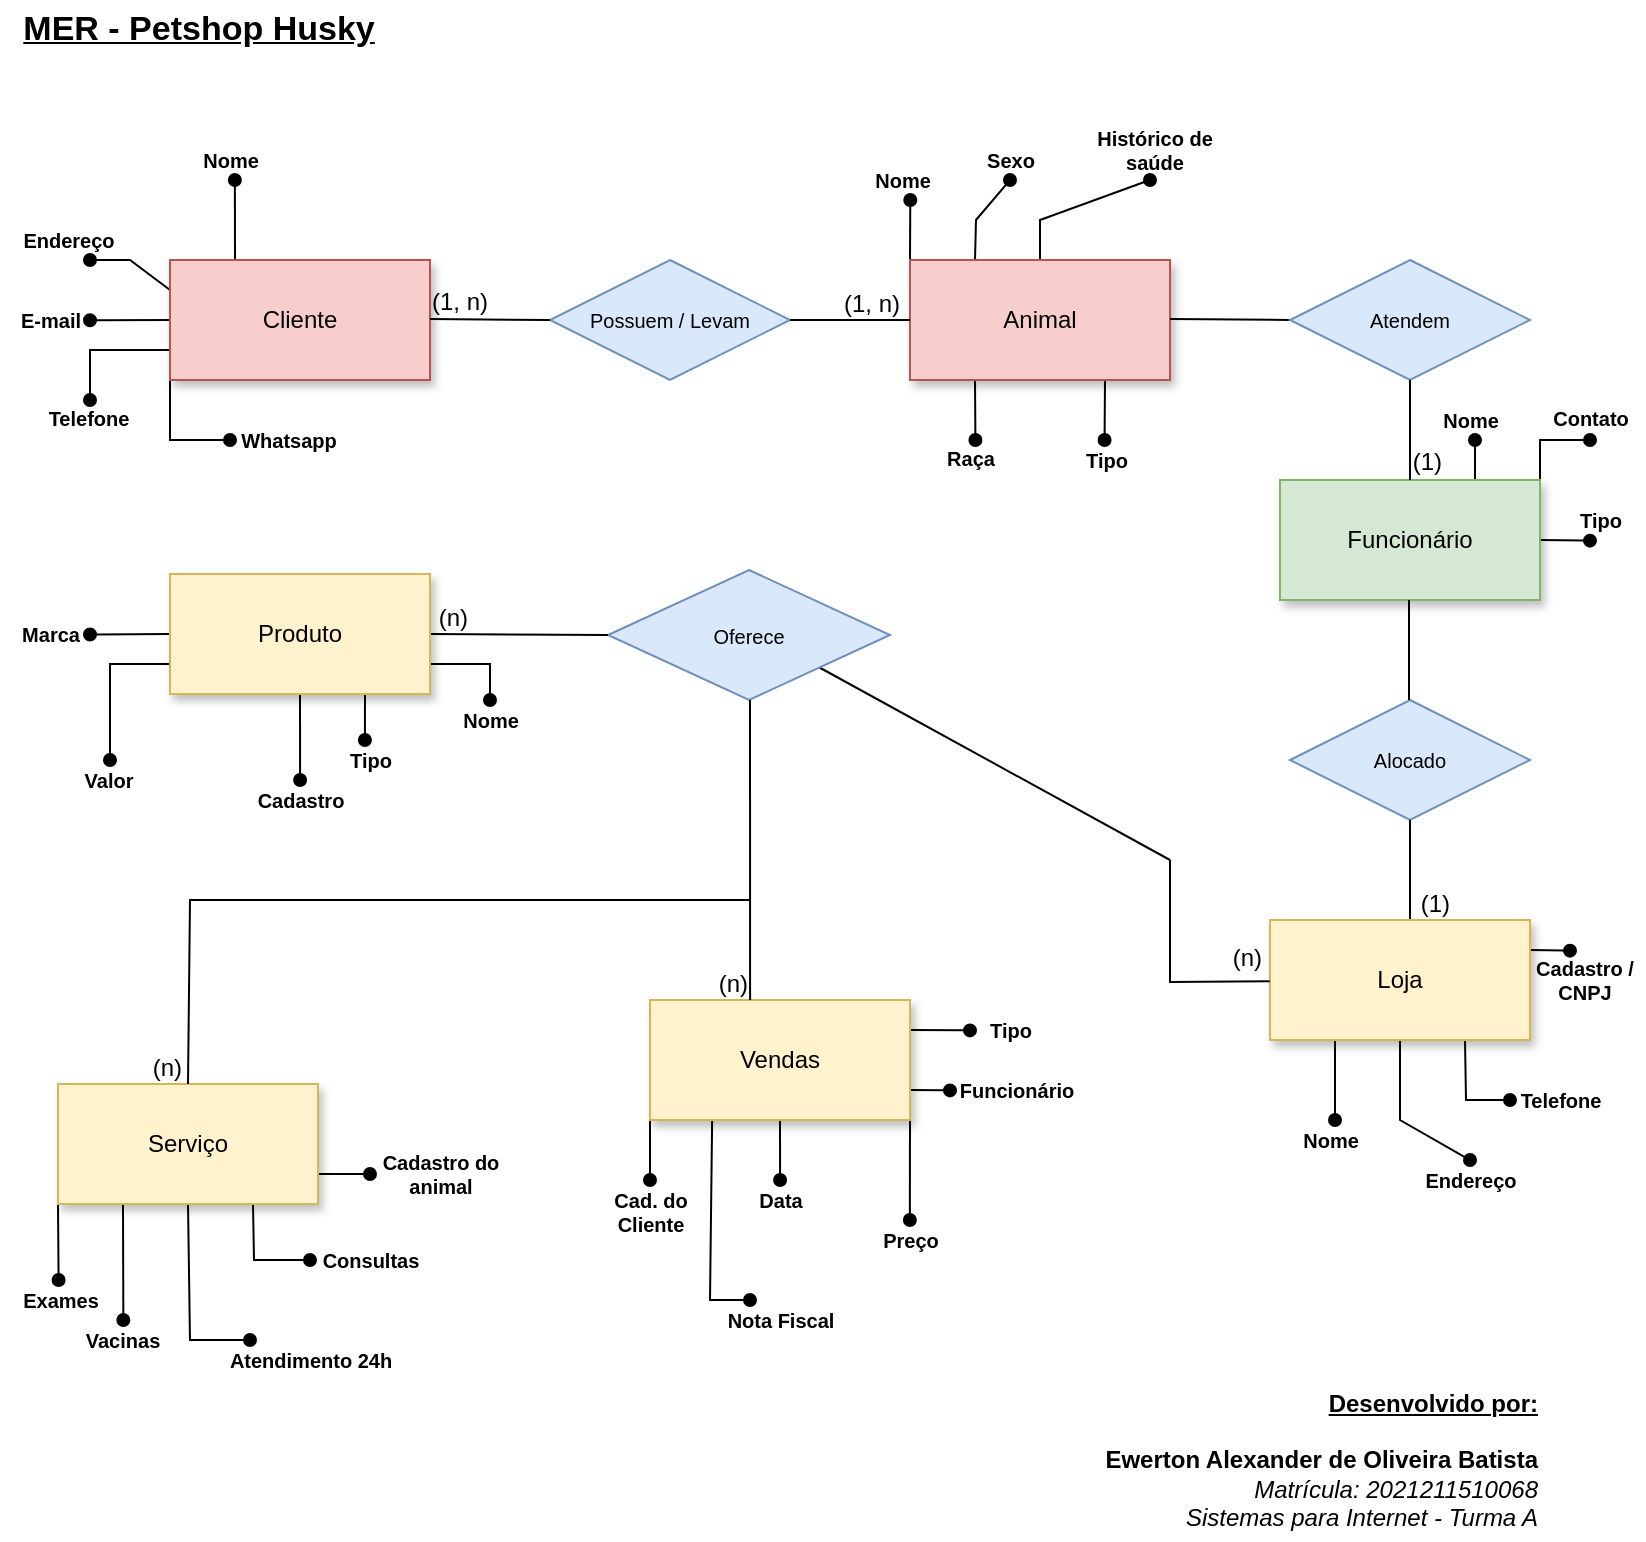 <mxfile version="16.6.4" type="device"><diagram id="sgAb1xBr0E4TFZB_cl2O" name="Page-1"><mxGraphModel dx="1221" dy="681" grid="1" gridSize="10" guides="1" tooltips="1" connect="1" arrows="1" fold="1" page="1" pageScale="1" pageWidth="827" pageHeight="1169" math="0" shadow="0"><root><mxCell id="0"/><mxCell id="1" parent="0"/><mxCell id="WpggaV1WLAbzh2W-L46N-54" style="rounded=0;orthogonalLoop=1;jettySize=auto;html=1;exitX=0;exitY=0.25;exitDx=0;exitDy=0;fontSize=10;endArrow=oval;endFill=1;" edge="1" parent="1" source="WpggaV1WLAbzh2W-L46N-1"><mxGeometry relative="1" as="geometry"><mxPoint x="50" y="140" as="targetPoint"/><Array as="points"><mxPoint x="70" y="140"/></Array></mxGeometry></mxCell><mxCell id="WpggaV1WLAbzh2W-L46N-56" style="edgeStyle=none;rounded=0;orthogonalLoop=1;jettySize=auto;html=1;exitX=0.25;exitY=0;exitDx=0;exitDy=0;fontSize=10;endArrow=oval;endFill=1;" edge="1" parent="1" source="WpggaV1WLAbzh2W-L46N-1"><mxGeometry relative="1" as="geometry"><mxPoint x="122.429" y="100" as="targetPoint"/></mxGeometry></mxCell><mxCell id="WpggaV1WLAbzh2W-L46N-57" style="edgeStyle=none;rounded=0;orthogonalLoop=1;jettySize=auto;html=1;exitX=0;exitY=0.5;exitDx=0;exitDy=0;fontSize=10;endArrow=oval;endFill=1;" edge="1" parent="1" source="WpggaV1WLAbzh2W-L46N-1"><mxGeometry relative="1" as="geometry"><mxPoint x="50" y="170.143" as="targetPoint"/></mxGeometry></mxCell><mxCell id="WpggaV1WLAbzh2W-L46N-58" style="edgeStyle=none;rounded=0;orthogonalLoop=1;jettySize=auto;html=1;exitX=0;exitY=0.75;exitDx=0;exitDy=0;fontSize=10;endArrow=oval;endFill=1;" edge="1" parent="1" source="WpggaV1WLAbzh2W-L46N-1"><mxGeometry relative="1" as="geometry"><mxPoint x="50" y="210" as="targetPoint"/><Array as="points"><mxPoint x="50" y="185"/></Array></mxGeometry></mxCell><mxCell id="WpggaV1WLAbzh2W-L46N-63" style="edgeStyle=none;rounded=0;orthogonalLoop=1;jettySize=auto;html=1;exitX=0;exitY=1;exitDx=0;exitDy=0;fontSize=10;endArrow=oval;endFill=1;" edge="1" parent="1" source="WpggaV1WLAbzh2W-L46N-1"><mxGeometry relative="1" as="geometry"><mxPoint x="120" y="230" as="targetPoint"/><Array as="points"><mxPoint x="90" y="230"/></Array></mxGeometry></mxCell><mxCell id="WpggaV1WLAbzh2W-L46N-1" value="&lt;font style=&quot;vertical-align: inherit&quot;&gt;&lt;font style=&quot;vertical-align: inherit&quot;&gt;Cliente&lt;/font&gt;&lt;/font&gt;" style="whiteSpace=wrap;html=1;align=center;shadow=1;fillColor=#f8cecc;strokeColor=#b85450;" vertex="1" parent="1"><mxGeometry x="90" y="140" width="130" height="60" as="geometry"/></mxCell><mxCell id="WpggaV1WLAbzh2W-L46N-5" value="&lt;font style=&quot;vertical-align: inherit&quot;&gt;&lt;font style=&quot;vertical-align: inherit&quot;&gt;&lt;font style=&quot;vertical-align: inherit&quot;&gt;&lt;font style=&quot;vertical-align: inherit ; font-size: 10px&quot;&gt;Possuem / Levam&lt;/font&gt;&lt;/font&gt;&lt;/font&gt;&lt;/font&gt;" style="shape=rhombus;perimeter=rhombusPerimeter;whiteSpace=wrap;html=1;align=center;fillColor=#dae8fc;strokeColor=#6c8ebf;" vertex="1" parent="1"><mxGeometry x="280" y="140" width="120" height="60" as="geometry"/></mxCell><mxCell id="WpggaV1WLAbzh2W-L46N-65" style="edgeStyle=none;rounded=0;orthogonalLoop=1;jettySize=auto;html=1;exitX=0;exitY=0;exitDx=0;exitDy=0;fontSize=10;endArrow=oval;endFill=1;" edge="1" parent="1" source="WpggaV1WLAbzh2W-L46N-6"><mxGeometry relative="1" as="geometry"><mxPoint x="460.143" y="110" as="targetPoint"/></mxGeometry></mxCell><mxCell id="WpggaV1WLAbzh2W-L46N-66" style="edgeStyle=none;rounded=0;orthogonalLoop=1;jettySize=auto;html=1;exitX=0.25;exitY=0;exitDx=0;exitDy=0;fontSize=10;endArrow=oval;endFill=1;" edge="1" parent="1" source="WpggaV1WLAbzh2W-L46N-6"><mxGeometry relative="1" as="geometry"><mxPoint x="510" y="100" as="targetPoint"/><Array as="points"><mxPoint x="493" y="120"/></Array></mxGeometry></mxCell><mxCell id="WpggaV1WLAbzh2W-L46N-67" style="edgeStyle=none;rounded=0;orthogonalLoop=1;jettySize=auto;html=1;exitX=0.25;exitY=1;exitDx=0;exitDy=0;fontSize=10;endArrow=oval;endFill=1;" edge="1" parent="1" source="WpggaV1WLAbzh2W-L46N-6"><mxGeometry relative="1" as="geometry"><mxPoint x="492.714" y="230" as="targetPoint"/></mxGeometry></mxCell><mxCell id="WpggaV1WLAbzh2W-L46N-68" style="edgeStyle=none;rounded=0;orthogonalLoop=1;jettySize=auto;html=1;exitX=0.75;exitY=1;exitDx=0;exitDy=0;fontSize=10;endArrow=oval;endFill=1;" edge="1" parent="1" source="WpggaV1WLAbzh2W-L46N-6"><mxGeometry relative="1" as="geometry"><mxPoint x="557.286" y="230" as="targetPoint"/></mxGeometry></mxCell><mxCell id="WpggaV1WLAbzh2W-L46N-73" style="edgeStyle=none;rounded=0;orthogonalLoop=1;jettySize=auto;html=1;exitX=0.5;exitY=0;exitDx=0;exitDy=0;fontSize=10;endArrow=oval;endFill=1;" edge="1" parent="1" source="WpggaV1WLAbzh2W-L46N-6"><mxGeometry relative="1" as="geometry"><mxPoint x="580" y="100" as="targetPoint"/><Array as="points"><mxPoint x="525" y="120"/></Array></mxGeometry></mxCell><mxCell id="WpggaV1WLAbzh2W-L46N-6" value="&lt;font style=&quot;vertical-align: inherit&quot;&gt;&lt;font style=&quot;vertical-align: inherit&quot;&gt;Animal&lt;/font&gt;&lt;/font&gt;" style="whiteSpace=wrap;html=1;align=center;shadow=1;fillColor=#f8cecc;strokeColor=#b85450;" vertex="1" parent="1"><mxGeometry x="460" y="140" width="130" height="60" as="geometry"/></mxCell><mxCell id="WpggaV1WLAbzh2W-L46N-7" value="" style="endArrow=none;html=1;rounded=0;" edge="1" parent="1"><mxGeometry relative="1" as="geometry"><mxPoint x="220" y="169.5" as="sourcePoint"/><mxPoint x="280" y="170" as="targetPoint"/></mxGeometry></mxCell><mxCell id="WpggaV1WLAbzh2W-L46N-8" value="(1, n)" style="resizable=0;html=1;align=right;verticalAlign=bottom;shadow=1;" connectable="0" vertex="1" parent="WpggaV1WLAbzh2W-L46N-7"><mxGeometry x="1" relative="1" as="geometry"><mxPoint x="-30" as="offset"/></mxGeometry></mxCell><mxCell id="WpggaV1WLAbzh2W-L46N-9" value="" style="endArrow=none;html=1;rounded=0;" edge="1" parent="1"><mxGeometry relative="1" as="geometry"><mxPoint x="590" y="169.5" as="sourcePoint"/><mxPoint x="650" y="170" as="targetPoint"/></mxGeometry></mxCell><mxCell id="WpggaV1WLAbzh2W-L46N-11" value="&lt;span style=&quot;font-size: 10px&quot;&gt;Atendem&lt;/span&gt;" style="shape=rhombus;perimeter=rhombusPerimeter;whiteSpace=wrap;html=1;align=center;fillColor=#dae8fc;strokeColor=#6c8ebf;" vertex="1" parent="1"><mxGeometry x="650" y="140" width="120" height="60" as="geometry"/></mxCell><mxCell id="WpggaV1WLAbzh2W-L46N-13" value="(1, n)" style="resizable=0;html=1;align=right;verticalAlign=bottom;shadow=1;" connectable="0" vertex="1" parent="1"><mxGeometry x="455.998" y="170.0" as="geometry"/></mxCell><mxCell id="WpggaV1WLAbzh2W-L46N-14" value="" style="line;strokeWidth=1;rotatable=0;dashed=0;labelPosition=right;align=left;verticalAlign=middle;spacingTop=0;spacingLeft=6;points=[];portConstraint=eastwest;shadow=0;fontSize=10;" vertex="1" parent="1"><mxGeometry x="400" y="165" width="60" height="10" as="geometry"/></mxCell><mxCell id="WpggaV1WLAbzh2W-L46N-75" style="edgeStyle=none;rounded=0;orthogonalLoop=1;jettySize=auto;html=1;exitX=0.75;exitY=0;exitDx=0;exitDy=0;fontSize=10;endArrow=oval;endFill=1;" edge="1" parent="1" source="WpggaV1WLAbzh2W-L46N-15"><mxGeometry relative="1" as="geometry"><mxPoint x="742.5" y="230" as="targetPoint"/></mxGeometry></mxCell><mxCell id="WpggaV1WLAbzh2W-L46N-76" style="edgeStyle=none;rounded=0;orthogonalLoop=1;jettySize=auto;html=1;exitX=1;exitY=0;exitDx=0;exitDy=0;fontSize=10;endArrow=oval;endFill=1;" edge="1" parent="1" source="WpggaV1WLAbzh2W-L46N-15"><mxGeometry relative="1" as="geometry"><mxPoint x="800" y="230" as="targetPoint"/><Array as="points"><mxPoint x="775" y="230"/></Array></mxGeometry></mxCell><mxCell id="WpggaV1WLAbzh2W-L46N-77" style="edgeStyle=none;rounded=0;orthogonalLoop=1;jettySize=auto;html=1;exitX=1;exitY=0.5;exitDx=0;exitDy=0;fontSize=10;endArrow=oval;endFill=1;" edge="1" parent="1" source="WpggaV1WLAbzh2W-L46N-15"><mxGeometry relative="1" as="geometry"><mxPoint x="800" y="280.333" as="targetPoint"/></mxGeometry></mxCell><mxCell id="WpggaV1WLAbzh2W-L46N-15" value="&lt;font style=&quot;vertical-align: inherit&quot;&gt;&lt;font style=&quot;vertical-align: inherit&quot;&gt;Funcionário&lt;/font&gt;&lt;/font&gt;" style="whiteSpace=wrap;html=1;align=center;shadow=1;fillColor=#d5e8d4;strokeColor=#82b366;" vertex="1" parent="1"><mxGeometry x="645" y="250" width="130" height="60" as="geometry"/></mxCell><mxCell id="WpggaV1WLAbzh2W-L46N-17" value="" style="endArrow=none;html=1;rounded=0;fontSize=10;entryX=0.5;entryY=1;entryDx=0;entryDy=0;" edge="1" parent="1" source="WpggaV1WLAbzh2W-L46N-15" target="WpggaV1WLAbzh2W-L46N-11"><mxGeometry width="50" height="50" relative="1" as="geometry"><mxPoint x="600" y="270" as="sourcePoint"/><mxPoint x="650" y="220" as="targetPoint"/></mxGeometry></mxCell><mxCell id="WpggaV1WLAbzh2W-L46N-18" value="&lt;font style=&quot;vertical-align: inherit&quot;&gt;&lt;font style=&quot;vertical-align: inherit&quot;&gt;&lt;font style=&quot;vertical-align: inherit&quot;&gt;&lt;font style=&quot;vertical-align: inherit&quot;&gt;&lt;font style=&quot;vertical-align: inherit&quot;&gt;&lt;font style=&quot;vertical-align: inherit&quot;&gt;&lt;font style=&quot;vertical-align: inherit&quot;&gt;&lt;font style=&quot;vertical-align: inherit&quot;&gt;(1)&lt;/font&gt;&lt;/font&gt;&lt;/font&gt;&lt;/font&gt;&lt;/font&gt;&lt;/font&gt;&lt;/font&gt;&lt;/font&gt;" style="resizable=0;html=1;align=right;verticalAlign=bottom;shadow=1;" connectable="0" vertex="1" parent="1"><mxGeometry x="659.998" y="180.0" as="geometry"><mxPoint x="67" y="69" as="offset"/></mxGeometry></mxCell><mxCell id="WpggaV1WLAbzh2W-L46N-20" value="&lt;span style=&quot;font-size: 10px&quot;&gt;Alocado&lt;/span&gt;" style="shape=rhombus;perimeter=rhombusPerimeter;whiteSpace=wrap;html=1;align=center;fillColor=#dae8fc;strokeColor=#6c8ebf;" vertex="1" parent="1"><mxGeometry x="650" y="360" width="120" height="60" as="geometry"/></mxCell><mxCell id="WpggaV1WLAbzh2W-L46N-21" value="" style="endArrow=none;html=1;rounded=0;fontSize=10;entryX=0.5;entryY=1;entryDx=0;entryDy=0;" edge="1" parent="1" target="WpggaV1WLAbzh2W-L46N-20"><mxGeometry width="50" height="50" relative="1" as="geometry"><mxPoint x="710" y="470" as="sourcePoint"/><mxPoint x="655" y="440" as="targetPoint"/></mxGeometry></mxCell><mxCell id="WpggaV1WLAbzh2W-L46N-22" value="" style="endArrow=none;html=1;rounded=0;fontSize=10;entryX=0.5;entryY=1;entryDx=0;entryDy=0;" edge="1" parent="1"><mxGeometry width="50" height="50" relative="1" as="geometry"><mxPoint x="709.5" y="360" as="sourcePoint"/><mxPoint x="709.5" y="310" as="targetPoint"/></mxGeometry></mxCell><mxCell id="WpggaV1WLAbzh2W-L46N-82" style="edgeStyle=none;rounded=0;orthogonalLoop=1;jettySize=auto;html=1;exitX=0.25;exitY=1;exitDx=0;exitDy=0;fontSize=10;endArrow=oval;endFill=1;" edge="1" parent="1" source="WpggaV1WLAbzh2W-L46N-23"><mxGeometry relative="1" as="geometry"><mxPoint x="672.5" y="570" as="targetPoint"/></mxGeometry></mxCell><mxCell id="WpggaV1WLAbzh2W-L46N-83" style="edgeStyle=none;rounded=0;orthogonalLoop=1;jettySize=auto;html=1;exitX=0.5;exitY=1;exitDx=0;exitDy=0;fontSize=10;endArrow=oval;endFill=1;" edge="1" parent="1" source="WpggaV1WLAbzh2W-L46N-23"><mxGeometry relative="1" as="geometry"><mxPoint x="740" y="590" as="targetPoint"/><Array as="points"><mxPoint x="705" y="570"/></Array></mxGeometry></mxCell><mxCell id="WpggaV1WLAbzh2W-L46N-84" style="edgeStyle=none;rounded=0;orthogonalLoop=1;jettySize=auto;html=1;exitX=0.75;exitY=1;exitDx=0;exitDy=0;fontSize=10;endArrow=oval;endFill=1;" edge="1" parent="1" source="WpggaV1WLAbzh2W-L46N-23"><mxGeometry relative="1" as="geometry"><mxPoint x="760" y="560" as="targetPoint"/><Array as="points"><mxPoint x="738" y="560"/></Array></mxGeometry></mxCell><mxCell id="WpggaV1WLAbzh2W-L46N-88" style="edgeStyle=none;rounded=0;orthogonalLoop=1;jettySize=auto;html=1;exitX=1;exitY=0.25;exitDx=0;exitDy=0;fontSize=10;endArrow=oval;endFill=1;" edge="1" parent="1" source="WpggaV1WLAbzh2W-L46N-23"><mxGeometry relative="1" as="geometry"><mxPoint x="790" y="485.333" as="targetPoint"/></mxGeometry></mxCell><mxCell id="WpggaV1WLAbzh2W-L46N-23" value="&lt;font style=&quot;vertical-align: inherit&quot;&gt;&lt;font style=&quot;vertical-align: inherit&quot;&gt;Loja&lt;/font&gt;&lt;/font&gt;" style="whiteSpace=wrap;html=1;align=center;shadow=1;fillColor=#fff2cc;strokeColor=#d6b656;" vertex="1" parent="1"><mxGeometry x="640" y="470" width="130" height="60" as="geometry"/></mxCell><mxCell id="WpggaV1WLAbzh2W-L46N-25" value="&lt;font style=&quot;vertical-align: inherit&quot;&gt;&lt;font style=&quot;vertical-align: inherit&quot;&gt;&lt;font style=&quot;vertical-align: inherit&quot;&gt;&lt;font style=&quot;vertical-align: inherit&quot;&gt;&lt;font style=&quot;vertical-align: inherit&quot;&gt;&lt;font style=&quot;vertical-align: inherit&quot;&gt;&lt;font style=&quot;vertical-align: inherit&quot;&gt;&lt;font style=&quot;vertical-align: inherit&quot;&gt;(1)&lt;/font&gt;&lt;/font&gt;&lt;/font&gt;&lt;/font&gt;&lt;/font&gt;&lt;/font&gt;&lt;/font&gt;&lt;/font&gt;" style="resizable=0;html=1;align=right;verticalAlign=bottom;shadow=1;" connectable="0" vertex="1" parent="1"><mxGeometry x="728.998" y="463.0" as="geometry"><mxPoint x="2" y="7" as="offset"/></mxGeometry></mxCell><mxCell id="WpggaV1WLAbzh2W-L46N-26" value="" style="endArrow=none;html=1;rounded=0;fontSize=10;entryX=-0.024;entryY=0.427;entryDx=0;entryDy=0;entryPerimeter=0;" edge="1" parent="1"><mxGeometry width="50" height="50" relative="1" as="geometry"><mxPoint x="590" y="440" as="sourcePoint"/><mxPoint x="639.88" y="500.62" as="targetPoint"/><Array as="points"><mxPoint x="590" y="501"/></Array></mxGeometry></mxCell><mxCell id="WpggaV1WLAbzh2W-L46N-29" value="" style="endArrow=none;html=1;rounded=0;fontSize=10;entryX=1;entryY=1;entryDx=0;entryDy=0;" edge="1" parent="1" target="WpggaV1WLAbzh2W-L46N-30"><mxGeometry width="50" height="50" relative="1" as="geometry"><mxPoint x="590" y="440" as="sourcePoint"/><mxPoint x="490" y="350" as="targetPoint"/></mxGeometry></mxCell><mxCell id="WpggaV1WLAbzh2W-L46N-30" value="&lt;font style=&quot;vertical-align: inherit&quot;&gt;&lt;font style=&quot;vertical-align: inherit&quot;&gt;&lt;font style=&quot;vertical-align: inherit&quot;&gt;&lt;font style=&quot;vertical-align: inherit ; font-size: 10px&quot;&gt;Oferece&lt;/font&gt;&lt;/font&gt;&lt;/font&gt;&lt;/font&gt;" style="shape=rhombus;perimeter=rhombusPerimeter;whiteSpace=wrap;html=1;align=center;fillColor=#dae8fc;strokeColor=#6c8ebf;" vertex="1" parent="1"><mxGeometry x="309" y="295" width="141" height="65" as="geometry"/></mxCell><mxCell id="WpggaV1WLAbzh2W-L46N-31" value="" style="endArrow=none;html=1;rounded=0;fontSize=10;exitX=0;exitY=0.5;exitDx=0;exitDy=0;entryX=1;entryY=0.5;entryDx=0;entryDy=0;" edge="1" parent="1" source="WpggaV1WLAbzh2W-L46N-30" target="WpggaV1WLAbzh2W-L46N-32"><mxGeometry width="50" height="50" relative="1" as="geometry"><mxPoint x="610" y="310" as="sourcePoint"/><mxPoint x="260" y="320" as="targetPoint"/></mxGeometry></mxCell><mxCell id="WpggaV1WLAbzh2W-L46N-93" style="edgeStyle=none;rounded=0;orthogonalLoop=1;jettySize=auto;html=1;exitX=0.75;exitY=1;exitDx=0;exitDy=0;fontSize=10;endArrow=oval;endFill=1;" edge="1" parent="1" source="WpggaV1WLAbzh2W-L46N-32"><mxGeometry relative="1" as="geometry"><mxPoint x="187.448" y="380" as="targetPoint"/></mxGeometry></mxCell><mxCell id="WpggaV1WLAbzh2W-L46N-94" style="edgeStyle=none;rounded=0;orthogonalLoop=1;jettySize=auto;html=1;exitX=1;exitY=0.75;exitDx=0;exitDy=0;fontSize=10;endArrow=oval;endFill=1;" edge="1" parent="1" source="WpggaV1WLAbzh2W-L46N-32"><mxGeometry relative="1" as="geometry"><mxPoint x="250.0" y="360" as="targetPoint"/><Array as="points"><mxPoint x="250" y="342"/></Array></mxGeometry></mxCell><mxCell id="WpggaV1WLAbzh2W-L46N-95" style="edgeStyle=none;rounded=0;orthogonalLoop=1;jettySize=auto;html=1;exitX=0.5;exitY=1;exitDx=0;exitDy=0;fontSize=10;endArrow=oval;endFill=1;" edge="1" parent="1" source="WpggaV1WLAbzh2W-L46N-32"><mxGeometry relative="1" as="geometry"><mxPoint x="155.048" y="400" as="targetPoint"/></mxGeometry></mxCell><mxCell id="WpggaV1WLAbzh2W-L46N-102" style="edgeStyle=none;rounded=0;orthogonalLoop=1;jettySize=auto;html=1;exitX=0;exitY=0.75;exitDx=0;exitDy=0;fontSize=10;endArrow=oval;endFill=1;" edge="1" parent="1" source="WpggaV1WLAbzh2W-L46N-32"><mxGeometry relative="1" as="geometry"><mxPoint x="60" y="390" as="targetPoint"/><Array as="points"><mxPoint x="60" y="342"/></Array></mxGeometry></mxCell><mxCell id="WpggaV1WLAbzh2W-L46N-103" style="edgeStyle=none;rounded=0;orthogonalLoop=1;jettySize=auto;html=1;exitX=0;exitY=0.5;exitDx=0;exitDy=0;fontSize=10;endArrow=oval;endFill=1;" edge="1" parent="1" source="WpggaV1WLAbzh2W-L46N-32"><mxGeometry relative="1" as="geometry"><mxPoint x="50" y="327.286" as="targetPoint"/></mxGeometry></mxCell><mxCell id="WpggaV1WLAbzh2W-L46N-32" value="&lt;font style=&quot;vertical-align: inherit&quot;&gt;&lt;font style=&quot;vertical-align: inherit&quot;&gt;Produto&lt;/font&gt;&lt;/font&gt;" style="whiteSpace=wrap;html=1;align=center;shadow=1;fillColor=#fff2cc;strokeColor=#d6b656;" vertex="1" parent="1"><mxGeometry x="90" y="297" width="130" height="60" as="geometry"/></mxCell><mxCell id="WpggaV1WLAbzh2W-L46N-105" style="edgeStyle=none;rounded=0;orthogonalLoop=1;jettySize=auto;html=1;exitX=0;exitY=1;exitDx=0;exitDy=0;fontSize=10;endArrow=oval;endFill=1;" edge="1" parent="1" source="WpggaV1WLAbzh2W-L46N-33"><mxGeometry relative="1" as="geometry"><mxPoint x="34.294" y="650" as="targetPoint"/></mxGeometry></mxCell><mxCell id="WpggaV1WLAbzh2W-L46N-106" style="edgeStyle=none;rounded=0;orthogonalLoop=1;jettySize=auto;html=1;exitX=0.25;exitY=1;exitDx=0;exitDy=0;fontSize=10;endArrow=oval;endFill=1;" edge="1" parent="1" source="WpggaV1WLAbzh2W-L46N-33"><mxGeometry relative="1" as="geometry"><mxPoint x="66.667" y="670" as="targetPoint"/></mxGeometry></mxCell><mxCell id="WpggaV1WLAbzh2W-L46N-107" style="edgeStyle=none;rounded=0;orthogonalLoop=1;jettySize=auto;html=1;exitX=0.5;exitY=1;exitDx=0;exitDy=0;fontSize=10;endArrow=oval;endFill=1;" edge="1" parent="1" source="WpggaV1WLAbzh2W-L46N-33"><mxGeometry relative="1" as="geometry"><mxPoint x="130" y="680" as="targetPoint"/><Array as="points"><mxPoint x="100" y="680"/></Array></mxGeometry></mxCell><mxCell id="WpggaV1WLAbzh2W-L46N-112" style="edgeStyle=none;rounded=0;orthogonalLoop=1;jettySize=auto;html=1;exitX=0.75;exitY=1;exitDx=0;exitDy=0;fontSize=10;endArrow=oval;endFill=1;" edge="1" parent="1" source="WpggaV1WLAbzh2W-L46N-33"><mxGeometry relative="1" as="geometry"><mxPoint x="160" y="640" as="targetPoint"/><Array as="points"><mxPoint x="132" y="640"/></Array></mxGeometry></mxCell><mxCell id="WpggaV1WLAbzh2W-L46N-114" style="edgeStyle=none;rounded=0;orthogonalLoop=1;jettySize=auto;html=1;exitX=1;exitY=0.75;exitDx=0;exitDy=0;fontSize=10;endArrow=oval;endFill=1;" edge="1" parent="1" source="WpggaV1WLAbzh2W-L46N-33"><mxGeometry relative="1" as="geometry"><mxPoint x="190" y="597" as="targetPoint"/></mxGeometry></mxCell><mxCell id="WpggaV1WLAbzh2W-L46N-33" value="&lt;font style=&quot;vertical-align: inherit&quot;&gt;&lt;font style=&quot;vertical-align: inherit&quot;&gt;Serviço&lt;/font&gt;&lt;/font&gt;" style="whiteSpace=wrap;html=1;align=center;shadow=1;fillColor=#fff2cc;strokeColor=#d6b656;" vertex="1" parent="1"><mxGeometry x="34" y="552" width="130" height="60" as="geometry"/></mxCell><mxCell id="WpggaV1WLAbzh2W-L46N-116" style="edgeStyle=none;rounded=0;orthogonalLoop=1;jettySize=auto;html=1;exitX=0;exitY=1;exitDx=0;exitDy=0;fontSize=10;endArrow=oval;endFill=1;" edge="1" parent="1" source="WpggaV1WLAbzh2W-L46N-34"><mxGeometry relative="1" as="geometry"><mxPoint x="330" y="600" as="targetPoint"/></mxGeometry></mxCell><mxCell id="WpggaV1WLAbzh2W-L46N-117" style="edgeStyle=none;rounded=0;orthogonalLoop=1;jettySize=auto;html=1;exitX=0.239;exitY=1;exitDx=0;exitDy=0;fontSize=10;endArrow=oval;endFill=1;exitPerimeter=0;" edge="1" parent="1" source="WpggaV1WLAbzh2W-L46N-34"><mxGeometry relative="1" as="geometry"><mxPoint x="380" y="660" as="targetPoint"/><Array as="points"><mxPoint x="360" y="660"/></Array></mxGeometry></mxCell><mxCell id="WpggaV1WLAbzh2W-L46N-118" style="edgeStyle=none;rounded=0;orthogonalLoop=1;jettySize=auto;html=1;exitX=0.5;exitY=1;exitDx=0;exitDy=0;fontSize=10;endArrow=oval;endFill=1;" edge="1" parent="1" source="WpggaV1WLAbzh2W-L46N-34"><mxGeometry relative="1" as="geometry"><mxPoint x="395.047" y="600" as="targetPoint"/></mxGeometry></mxCell><mxCell id="WpggaV1WLAbzh2W-L46N-119" style="edgeStyle=none;rounded=0;orthogonalLoop=1;jettySize=auto;html=1;exitX=1;exitY=1;exitDx=0;exitDy=0;fontSize=10;endArrow=oval;endFill=1;" edge="1" parent="1" source="WpggaV1WLAbzh2W-L46N-34"><mxGeometry relative="1" as="geometry"><mxPoint x="459.93" y="620" as="targetPoint"/></mxGeometry></mxCell><mxCell id="WpggaV1WLAbzh2W-L46N-120" style="edgeStyle=none;rounded=0;orthogonalLoop=1;jettySize=auto;html=1;exitX=1;exitY=0.75;exitDx=0;exitDy=0;fontSize=10;endArrow=oval;endFill=1;" edge="1" parent="1" source="WpggaV1WLAbzh2W-L46N-34"><mxGeometry relative="1" as="geometry"><mxPoint x="480" y="555.2" as="targetPoint"/></mxGeometry></mxCell><mxCell id="WpggaV1WLAbzh2W-L46N-127" style="edgeStyle=none;rounded=0;orthogonalLoop=1;jettySize=auto;html=1;exitX=1;exitY=0.25;exitDx=0;exitDy=0;fontSize=10;endArrow=oval;endFill=1;" edge="1" parent="1" source="WpggaV1WLAbzh2W-L46N-34"><mxGeometry relative="1" as="geometry"><mxPoint x="490" y="525.2" as="targetPoint"/></mxGeometry></mxCell><mxCell id="WpggaV1WLAbzh2W-L46N-34" value="&lt;font style=&quot;vertical-align: inherit&quot;&gt;&lt;font style=&quot;vertical-align: inherit&quot;&gt;Vendas&lt;/font&gt;&lt;/font&gt;" style="whiteSpace=wrap;html=1;align=center;shadow=1;fillColor=#fff2cc;strokeColor=#d6b656;" vertex="1" parent="1"><mxGeometry x="330" y="510" width="130" height="60" as="geometry"/></mxCell><mxCell id="WpggaV1WLAbzh2W-L46N-35" value="" style="endArrow=none;html=1;rounded=0;fontSize=10;exitX=0.385;exitY=0;exitDx=0;exitDy=0;exitPerimeter=0;" edge="1" parent="1" source="WpggaV1WLAbzh2W-L46N-34"><mxGeometry width="50" height="50" relative="1" as="geometry"><mxPoint x="330" y="410" as="sourcePoint"/><mxPoint x="380" y="360" as="targetPoint"/></mxGeometry></mxCell><mxCell id="WpggaV1WLAbzh2W-L46N-36" value="" style="endArrow=none;html=1;rounded=0;fontSize=10;entryX=0.5;entryY=0;entryDx=0;entryDy=0;" edge="1" parent="1" target="WpggaV1WLAbzh2W-L46N-33"><mxGeometry width="50" height="50" relative="1" as="geometry"><mxPoint x="380" y="460" as="sourcePoint"/><mxPoint x="100" y="530" as="targetPoint"/><Array as="points"><mxPoint x="100" y="460"/></Array></mxGeometry></mxCell><mxCell id="WpggaV1WLAbzh2W-L46N-37" value="&lt;font style=&quot;vertical-align: inherit&quot;&gt;&lt;font style=&quot;vertical-align: inherit&quot;&gt;&lt;font style=&quot;vertical-align: inherit&quot;&gt;&lt;font style=&quot;vertical-align: inherit&quot;&gt;&lt;font style=&quot;vertical-align: inherit&quot;&gt;&lt;font style=&quot;vertical-align: inherit&quot;&gt;&lt;font style=&quot;vertical-align: inherit&quot;&gt;&lt;font style=&quot;vertical-align: inherit&quot;&gt;(n)&lt;/font&gt;&lt;/font&gt;&lt;/font&gt;&lt;/font&gt;&lt;/font&gt;&lt;/font&gt;&lt;/font&gt;&lt;/font&gt;" style="resizable=0;html=1;align=right;verticalAlign=bottom;shadow=1;" connectable="0" vertex="1" parent="1"><mxGeometry x="239.998" y="327.0" as="geometry"/></mxCell><mxCell id="WpggaV1WLAbzh2W-L46N-38" value="&lt;font style=&quot;vertical-align: inherit&quot;&gt;&lt;font style=&quot;vertical-align: inherit&quot;&gt;&lt;font style=&quot;vertical-align: inherit&quot;&gt;&lt;font style=&quot;vertical-align: inherit&quot;&gt;&lt;font style=&quot;vertical-align: inherit&quot;&gt;&lt;font style=&quot;vertical-align: inherit&quot;&gt;&lt;font style=&quot;vertical-align: inherit&quot;&gt;&lt;font style=&quot;vertical-align: inherit&quot;&gt;(n)&lt;/font&gt;&lt;/font&gt;&lt;/font&gt;&lt;/font&gt;&lt;/font&gt;&lt;/font&gt;&lt;/font&gt;&lt;/font&gt;" style="resizable=0;html=1;align=right;verticalAlign=bottom;shadow=1;" connectable="0" vertex="1" parent="1"><mxGeometry x="96.998" y="552.0" as="geometry"/></mxCell><mxCell id="WpggaV1WLAbzh2W-L46N-39" value="&lt;font style=&quot;vertical-align: inherit&quot;&gt;&lt;font style=&quot;vertical-align: inherit&quot;&gt;&lt;font style=&quot;vertical-align: inherit&quot;&gt;&lt;font style=&quot;vertical-align: inherit&quot;&gt;&lt;font style=&quot;vertical-align: inherit&quot;&gt;&lt;font style=&quot;vertical-align: inherit&quot;&gt;&lt;font style=&quot;vertical-align: inherit&quot;&gt;&lt;font style=&quot;vertical-align: inherit&quot;&gt;(n)&lt;/font&gt;&lt;/font&gt;&lt;/font&gt;&lt;/font&gt;&lt;/font&gt;&lt;/font&gt;&lt;/font&gt;&lt;/font&gt;" style="resizable=0;html=1;align=right;verticalAlign=bottom;shadow=1;" connectable="0" vertex="1" parent="1"><mxGeometry x="379.498" y="510.0" as="geometry"/></mxCell><mxCell id="WpggaV1WLAbzh2W-L46N-59" value="&lt;b&gt;Nome&lt;/b&gt;" style="text;html=1;align=center;verticalAlign=middle;resizable=0;points=[];autosize=1;strokeColor=none;fillColor=none;fontSize=10;" vertex="1" parent="1"><mxGeometry x="100" y="80" width="40" height="20" as="geometry"/></mxCell><mxCell id="WpggaV1WLAbzh2W-L46N-60" value="&lt;b&gt;Endereço&lt;/b&gt;" style="text;html=1;align=center;verticalAlign=middle;resizable=0;points=[];autosize=1;strokeColor=none;fillColor=none;fontSize=10;" vertex="1" parent="1"><mxGeometry x="9" y="120" width="60" height="20" as="geometry"/></mxCell><mxCell id="WpggaV1WLAbzh2W-L46N-61" value="&lt;b&gt;E-mail&lt;/b&gt;" style="text;html=1;align=center;verticalAlign=middle;resizable=0;points=[];autosize=1;strokeColor=none;fillColor=none;fontSize=10;" vertex="1" parent="1"><mxGeometry x="5" y="160" width="50" height="20" as="geometry"/></mxCell><mxCell id="WpggaV1WLAbzh2W-L46N-62" value="&lt;b&gt;Telefone&lt;/b&gt;" style="text;html=1;align=center;verticalAlign=middle;resizable=0;points=[];autosize=1;strokeColor=none;fillColor=none;fontSize=10;" vertex="1" parent="1"><mxGeometry x="19" y="209" width="60" height="20" as="geometry"/></mxCell><mxCell id="WpggaV1WLAbzh2W-L46N-64" value="&lt;b&gt;Whatsapp&lt;/b&gt;" style="text;html=1;align=center;verticalAlign=middle;resizable=0;points=[];autosize=1;strokeColor=none;fillColor=none;fontSize=10;" vertex="1" parent="1"><mxGeometry x="119" y="220" width="60" height="20" as="geometry"/></mxCell><mxCell id="WpggaV1WLAbzh2W-L46N-69" value="&lt;b&gt;Nome&lt;/b&gt;" style="text;html=1;align=center;verticalAlign=middle;resizable=0;points=[];autosize=1;strokeColor=none;fillColor=none;fontSize=10;" vertex="1" parent="1"><mxGeometry x="436" y="90" width="40" height="20" as="geometry"/></mxCell><mxCell id="WpggaV1WLAbzh2W-L46N-70" value="&lt;b&gt;Sexo&lt;/b&gt;" style="text;html=1;align=center;verticalAlign=middle;resizable=0;points=[];autosize=1;strokeColor=none;fillColor=none;fontSize=10;" vertex="1" parent="1"><mxGeometry x="490" y="80" width="40" height="20" as="geometry"/></mxCell><mxCell id="WpggaV1WLAbzh2W-L46N-71" value="&lt;b&gt;Raça&lt;/b&gt;" style="text;html=1;align=center;verticalAlign=middle;resizable=0;points=[];autosize=1;strokeColor=none;fillColor=none;fontSize=10;" vertex="1" parent="1"><mxGeometry x="470" y="229" width="40" height="20" as="geometry"/></mxCell><mxCell id="WpggaV1WLAbzh2W-L46N-72" value="&lt;b&gt;Tipo&lt;/b&gt;" style="text;html=1;align=center;verticalAlign=middle;resizable=0;points=[];autosize=1;strokeColor=none;fillColor=none;fontSize=10;" vertex="1" parent="1"><mxGeometry x="538" y="230" width="40" height="20" as="geometry"/></mxCell><mxCell id="WpggaV1WLAbzh2W-L46N-74" value="&lt;b&gt;Histórico de&lt;br&gt;saúde&lt;br&gt;&lt;/b&gt;" style="text;html=1;align=center;verticalAlign=middle;resizable=0;points=[];autosize=1;strokeColor=none;fillColor=none;fontSize=10;" vertex="1" parent="1"><mxGeometry x="547" y="70" width="70" height="30" as="geometry"/></mxCell><mxCell id="WpggaV1WLAbzh2W-L46N-78" value="&lt;b&gt;Nome&lt;/b&gt;" style="text;html=1;align=center;verticalAlign=middle;resizable=0;points=[];autosize=1;strokeColor=none;fillColor=none;fontSize=10;" vertex="1" parent="1"><mxGeometry x="720" y="210" width="40" height="20" as="geometry"/></mxCell><mxCell id="WpggaV1WLAbzh2W-L46N-79" value="&lt;b&gt;Contato&lt;/b&gt;" style="text;html=1;align=center;verticalAlign=middle;resizable=0;points=[];autosize=1;strokeColor=none;fillColor=none;fontSize=10;" vertex="1" parent="1"><mxGeometry x="775" y="209" width="50" height="20" as="geometry"/></mxCell><mxCell id="WpggaV1WLAbzh2W-L46N-80" value="&lt;b&gt;Tipo&lt;/b&gt;" style="text;html=1;align=center;verticalAlign=middle;resizable=0;points=[];autosize=1;strokeColor=none;fillColor=none;fontSize=10;" vertex="1" parent="1"><mxGeometry x="785" y="260" width="40" height="20" as="geometry"/></mxCell><mxCell id="WpggaV1WLAbzh2W-L46N-85" value="&lt;b&gt;Nome&lt;/b&gt;" style="text;html=1;align=center;verticalAlign=middle;resizable=0;points=[];autosize=1;strokeColor=none;fillColor=none;fontSize=10;" vertex="1" parent="1"><mxGeometry x="650" y="570" width="40" height="20" as="geometry"/></mxCell><mxCell id="WpggaV1WLAbzh2W-L46N-86" value="&lt;b&gt;Endereço&lt;/b&gt;" style="text;html=1;align=center;verticalAlign=middle;resizable=0;points=[];autosize=1;strokeColor=none;fillColor=none;fontSize=10;" vertex="1" parent="1"><mxGeometry x="710" y="590" width="60" height="20" as="geometry"/></mxCell><mxCell id="WpggaV1WLAbzh2W-L46N-87" value="&lt;b&gt;Telefone&lt;/b&gt;" style="text;html=1;align=center;verticalAlign=middle;resizable=0;points=[];autosize=1;strokeColor=none;fillColor=none;fontSize=10;" vertex="1" parent="1"><mxGeometry x="755" y="550" width="60" height="20" as="geometry"/></mxCell><mxCell id="WpggaV1WLAbzh2W-L46N-89" value="&lt;b&gt;Cadastro /&lt;br&gt;CNPJ&lt;br&gt;&lt;/b&gt;" style="text;html=1;align=center;verticalAlign=middle;resizable=0;points=[];autosize=1;strokeColor=none;fillColor=none;fontSize=10;" vertex="1" parent="1"><mxGeometry x="767" y="485" width="60" height="30" as="geometry"/></mxCell><mxCell id="WpggaV1WLAbzh2W-L46N-92" value="&lt;font style=&quot;vertical-align: inherit&quot;&gt;&lt;font style=&quot;vertical-align: inherit&quot;&gt;&lt;font style=&quot;vertical-align: inherit&quot;&gt;&lt;font style=&quot;vertical-align: inherit&quot;&gt;&lt;font style=&quot;vertical-align: inherit&quot;&gt;&lt;font style=&quot;vertical-align: inherit&quot;&gt;&lt;font style=&quot;vertical-align: inherit&quot;&gt;&lt;font style=&quot;vertical-align: inherit&quot;&gt;(n)&lt;/font&gt;&lt;/font&gt;&lt;/font&gt;&lt;/font&gt;&lt;/font&gt;&lt;/font&gt;&lt;/font&gt;&lt;/font&gt;" style="resizable=0;html=1;align=right;verticalAlign=bottom;shadow=1;" connectable="0" vertex="1" parent="1"><mxGeometry x="738.998" y="473.0" as="geometry"><mxPoint x="-102" y="24" as="offset"/></mxGeometry></mxCell><mxCell id="WpggaV1WLAbzh2W-L46N-98" value="&lt;b&gt;Nome&lt;/b&gt;" style="text;html=1;align=center;verticalAlign=middle;resizable=0;points=[];autosize=1;strokeColor=none;fillColor=none;fontSize=10;" vertex="1" parent="1"><mxGeometry x="230" y="360" width="40" height="20" as="geometry"/></mxCell><mxCell id="WpggaV1WLAbzh2W-L46N-99" value="&lt;b&gt;Valor&lt;/b&gt;" style="text;html=1;align=center;verticalAlign=middle;resizable=0;points=[];autosize=1;strokeColor=none;fillColor=none;fontSize=10;" vertex="1" parent="1"><mxGeometry x="39" y="390" width="40" height="20" as="geometry"/></mxCell><mxCell id="WpggaV1WLAbzh2W-L46N-100" value="&lt;b&gt;Cadastro&lt;/b&gt;" style="text;html=1;align=center;verticalAlign=middle;resizable=0;points=[];autosize=1;strokeColor=none;fillColor=none;fontSize=10;" vertex="1" parent="1"><mxGeometry x="125" y="400" width="60" height="20" as="geometry"/></mxCell><mxCell id="WpggaV1WLAbzh2W-L46N-101" value="&lt;b&gt;Tipo&lt;/b&gt;" style="text;html=1;align=center;verticalAlign=middle;resizable=0;points=[];autosize=1;strokeColor=none;fillColor=none;fontSize=10;" vertex="1" parent="1"><mxGeometry x="170" y="380" width="40" height="20" as="geometry"/></mxCell><mxCell id="WpggaV1WLAbzh2W-L46N-104" value="&lt;b&gt;Marca&lt;/b&gt;" style="text;html=1;align=center;verticalAlign=middle;resizable=0;points=[];autosize=1;strokeColor=none;fillColor=none;fontSize=10;" vertex="1" parent="1"><mxGeometry x="10" y="317" width="40" height="20" as="geometry"/></mxCell><mxCell id="WpggaV1WLAbzh2W-L46N-108" value="&lt;b&gt;Atendimento 24h&lt;/b&gt;" style="text;html=1;align=center;verticalAlign=middle;resizable=0;points=[];autosize=1;strokeColor=none;fillColor=none;fontSize=10;" vertex="1" parent="1"><mxGeometry x="110" y="680" width="100" height="20" as="geometry"/></mxCell><mxCell id="WpggaV1WLAbzh2W-L46N-109" value="&lt;b&gt;Vacinas&lt;/b&gt;" style="text;html=1;align=center;verticalAlign=middle;resizable=0;points=[];autosize=1;strokeColor=none;fillColor=none;fontSize=10;" vertex="1" parent="1"><mxGeometry x="41" y="670" width="50" height="20" as="geometry"/></mxCell><mxCell id="WpggaV1WLAbzh2W-L46N-110" value="&lt;b&gt;Exames&lt;/b&gt;" style="text;html=1;align=center;verticalAlign=middle;resizable=0;points=[];autosize=1;strokeColor=none;fillColor=none;fontSize=10;" vertex="1" parent="1"><mxGeometry x="10" y="650" width="50" height="20" as="geometry"/></mxCell><mxCell id="WpggaV1WLAbzh2W-L46N-113" value="&lt;b&gt;Consultas&lt;/b&gt;" style="text;html=1;align=center;verticalAlign=middle;resizable=0;points=[];autosize=1;strokeColor=none;fillColor=none;fontSize=10;" vertex="1" parent="1"><mxGeometry x="160" y="630" width="60" height="20" as="geometry"/></mxCell><mxCell id="WpggaV1WLAbzh2W-L46N-115" value="&lt;b&gt;Cadastro do&lt;br&gt;animal&lt;br&gt;&lt;/b&gt;" style="text;html=1;align=center;verticalAlign=middle;resizable=0;points=[];autosize=1;strokeColor=none;fillColor=none;fontSize=10;" vertex="1" parent="1"><mxGeometry x="190" y="582" width="70" height="30" as="geometry"/></mxCell><mxCell id="WpggaV1WLAbzh2W-L46N-121" value="&lt;b&gt;Preço&lt;/b&gt;" style="text;html=1;align=center;verticalAlign=middle;resizable=0;points=[];autosize=1;strokeColor=none;fillColor=none;fontSize=10;" vertex="1" parent="1"><mxGeometry x="440" y="620" width="40" height="20" as="geometry"/></mxCell><mxCell id="WpggaV1WLAbzh2W-L46N-122" value="&lt;b&gt;Data&lt;/b&gt;" style="text;html=1;align=center;verticalAlign=middle;resizable=0;points=[];autosize=1;strokeColor=none;fillColor=none;fontSize=10;" vertex="1" parent="1"><mxGeometry x="375" y="600" width="40" height="20" as="geometry"/></mxCell><mxCell id="WpggaV1WLAbzh2W-L46N-123" value="&lt;b&gt;Nota Fiscal&lt;/b&gt;" style="text;html=1;align=center;verticalAlign=middle;resizable=0;points=[];autosize=1;strokeColor=none;fillColor=none;fontSize=10;" vertex="1" parent="1"><mxGeometry x="360" y="660" width="70" height="20" as="geometry"/></mxCell><mxCell id="WpggaV1WLAbzh2W-L46N-124" value="&lt;b&gt;Cad. do&lt;br&gt;Cliente&lt;br&gt;&lt;/b&gt;" style="text;html=1;align=center;verticalAlign=middle;resizable=0;points=[];autosize=1;strokeColor=none;fillColor=none;fontSize=10;" vertex="1" parent="1"><mxGeometry x="305" y="601" width="50" height="30" as="geometry"/></mxCell><mxCell id="WpggaV1WLAbzh2W-L46N-126" value="&lt;b&gt;Funcionário&lt;/b&gt;" style="text;html=1;align=center;verticalAlign=middle;resizable=0;points=[];autosize=1;strokeColor=none;fillColor=none;fontSize=10;" vertex="1" parent="1"><mxGeometry x="478" y="545" width="70" height="20" as="geometry"/></mxCell><mxCell id="WpggaV1WLAbzh2W-L46N-128" value="&lt;b&gt;Tipo&lt;/b&gt;" style="text;html=1;align=center;verticalAlign=middle;resizable=0;points=[];autosize=1;strokeColor=none;fillColor=none;fontSize=10;" vertex="1" parent="1"><mxGeometry x="490" y="515" width="40" height="20" as="geometry"/></mxCell><mxCell id="WpggaV1WLAbzh2W-L46N-129" value="MER - Petshop Husky" style="text;html=1;align=center;verticalAlign=middle;resizable=0;points=[];autosize=1;fontSize=17;fontStyle=5" vertex="1" parent="1"><mxGeometry x="9" y="10" width="190" height="30" as="geometry"/></mxCell><mxCell id="WpggaV1WLAbzh2W-L46N-130" value="&lt;b style=&quot;font-size: 12px&quot;&gt;&lt;u style=&quot;font-size: 12px&quot;&gt;Desenvolvido por:&lt;br&gt;&lt;br style=&quot;font-size: 12px&quot;&gt;&lt;/u&gt;Ewerton Alexander de Oliveira Batista&lt;br style=&quot;font-size: 12px&quot;&gt;&lt;/b&gt;&lt;i style=&quot;font-size: 12px&quot;&gt;Matrícula: 2021211510068&lt;br style=&quot;font-size: 12px&quot;&gt;Sistemas para Internet - Turma A&lt;/i&gt;" style="text;html=1;align=right;verticalAlign=middle;resizable=0;points=[];autosize=1;strokeColor=none;fillColor=none;fontSize=12;" vertex="1" parent="1"><mxGeometry x="545" y="700" width="230" height="80" as="geometry"/></mxCell></root></mxGraphModel></diagram></mxfile>